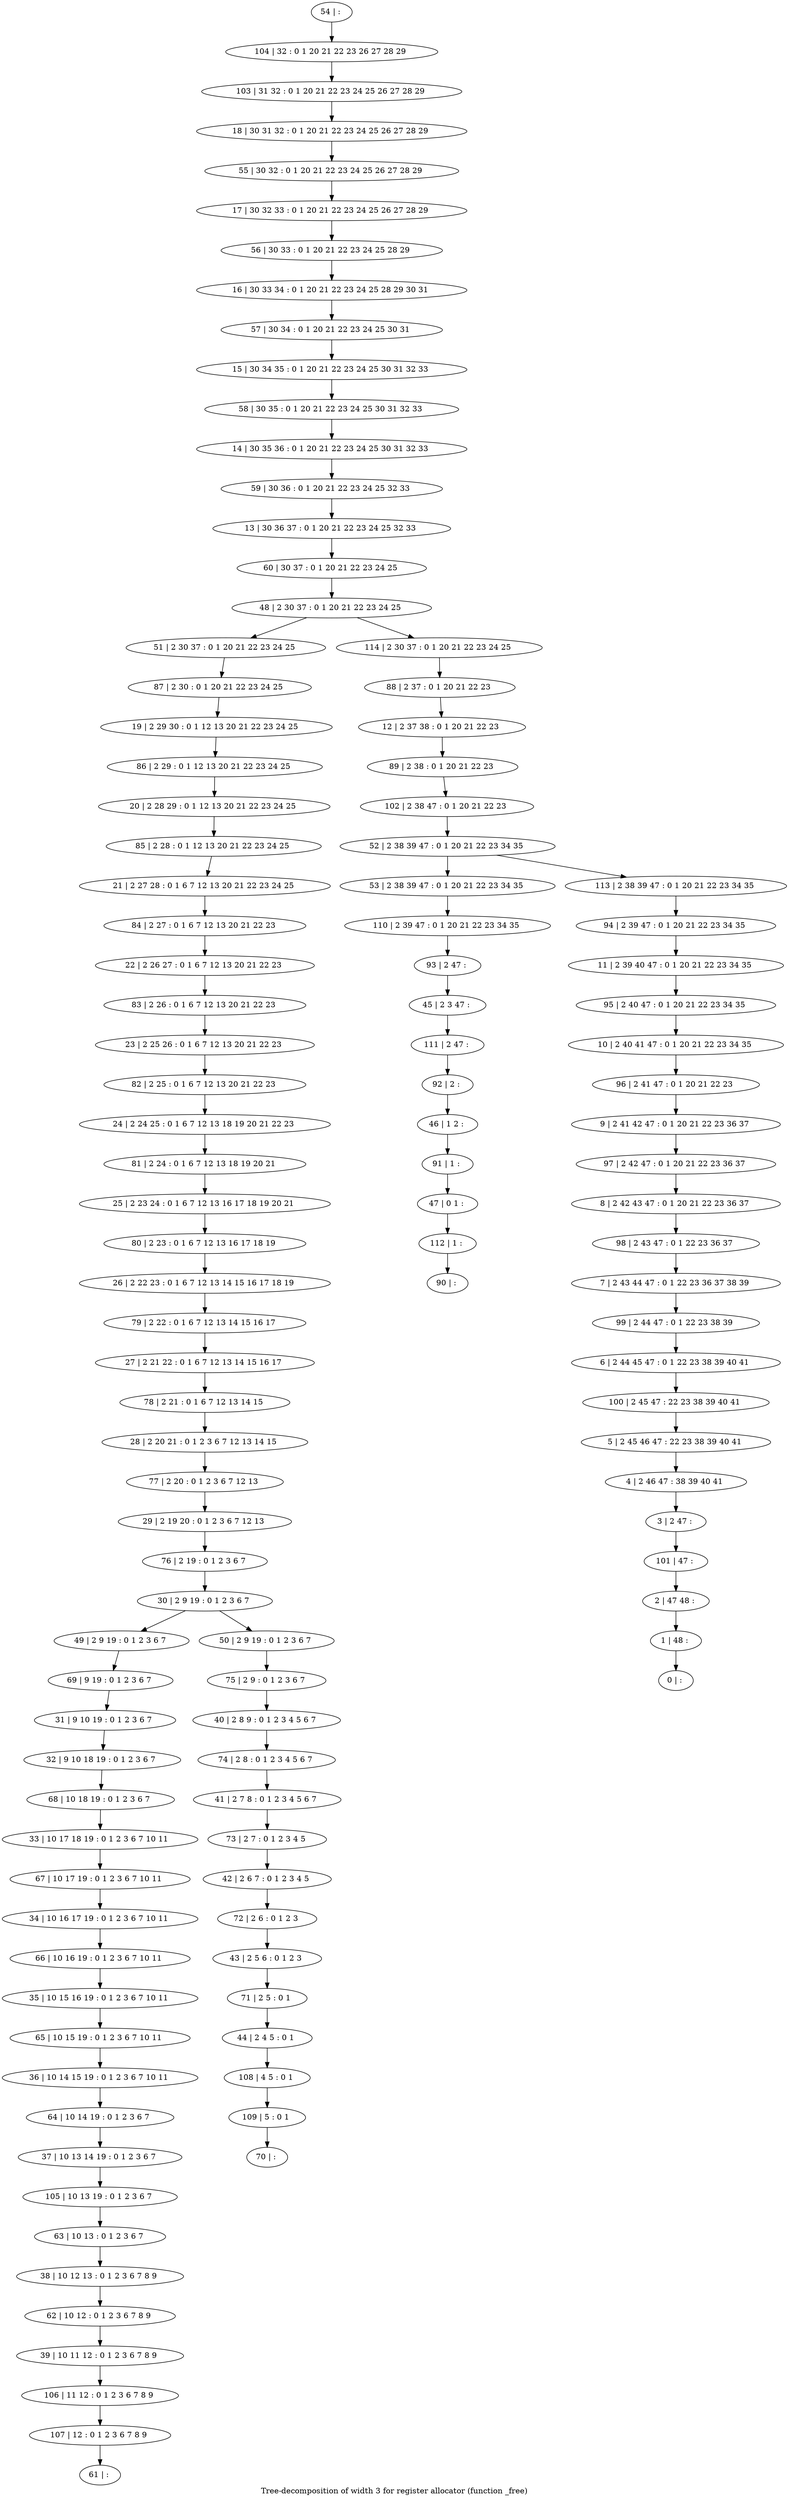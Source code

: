 digraph G {
graph [label="Tree-decomposition of width 3 for register allocator (function _free)"]
0[label="0 | : "];
1[label="1 | 48 : "];
2[label="2 | 47 48 : "];
3[label="3 | 2 47 : "];
4[label="4 | 2 46 47 : 38 39 40 41 "];
5[label="5 | 2 45 46 47 : 22 23 38 39 40 41 "];
6[label="6 | 2 44 45 47 : 0 1 22 23 38 39 40 41 "];
7[label="7 | 2 43 44 47 : 0 1 22 23 36 37 38 39 "];
8[label="8 | 2 42 43 47 : 0 1 20 21 22 23 36 37 "];
9[label="9 | 2 41 42 47 : 0 1 20 21 22 23 36 37 "];
10[label="10 | 2 40 41 47 : 0 1 20 21 22 23 34 35 "];
11[label="11 | 2 39 40 47 : 0 1 20 21 22 23 34 35 "];
12[label="12 | 2 37 38 : 0 1 20 21 22 23 "];
13[label="13 | 30 36 37 : 0 1 20 21 22 23 24 25 32 33 "];
14[label="14 | 30 35 36 : 0 1 20 21 22 23 24 25 30 31 32 33 "];
15[label="15 | 30 34 35 : 0 1 20 21 22 23 24 25 30 31 32 33 "];
16[label="16 | 30 33 34 : 0 1 20 21 22 23 24 25 28 29 30 31 "];
17[label="17 | 30 32 33 : 0 1 20 21 22 23 24 25 26 27 28 29 "];
18[label="18 | 30 31 32 : 0 1 20 21 22 23 24 25 26 27 28 29 "];
19[label="19 | 2 29 30 : 0 1 12 13 20 21 22 23 24 25 "];
20[label="20 | 2 28 29 : 0 1 12 13 20 21 22 23 24 25 "];
21[label="21 | 2 27 28 : 0 1 6 7 12 13 20 21 22 23 24 25 "];
22[label="22 | 2 26 27 : 0 1 6 7 12 13 20 21 22 23 "];
23[label="23 | 2 25 26 : 0 1 6 7 12 13 20 21 22 23 "];
24[label="24 | 2 24 25 : 0 1 6 7 12 13 18 19 20 21 22 23 "];
25[label="25 | 2 23 24 : 0 1 6 7 12 13 16 17 18 19 20 21 "];
26[label="26 | 2 22 23 : 0 1 6 7 12 13 14 15 16 17 18 19 "];
27[label="27 | 2 21 22 : 0 1 6 7 12 13 14 15 16 17 "];
28[label="28 | 2 20 21 : 0 1 2 3 6 7 12 13 14 15 "];
29[label="29 | 2 19 20 : 0 1 2 3 6 7 12 13 "];
30[label="30 | 2 9 19 : 0 1 2 3 6 7 "];
31[label="31 | 9 10 19 : 0 1 2 3 6 7 "];
32[label="32 | 9 10 18 19 : 0 1 2 3 6 7 "];
33[label="33 | 10 17 18 19 : 0 1 2 3 6 7 10 11 "];
34[label="34 | 10 16 17 19 : 0 1 2 3 6 7 10 11 "];
35[label="35 | 10 15 16 19 : 0 1 2 3 6 7 10 11 "];
36[label="36 | 10 14 15 19 : 0 1 2 3 6 7 10 11 "];
37[label="37 | 10 13 14 19 : 0 1 2 3 6 7 "];
38[label="38 | 10 12 13 : 0 1 2 3 6 7 8 9 "];
39[label="39 | 10 11 12 : 0 1 2 3 6 7 8 9 "];
40[label="40 | 2 8 9 : 0 1 2 3 4 5 6 7 "];
41[label="41 | 2 7 8 : 0 1 2 3 4 5 6 7 "];
42[label="42 | 2 6 7 : 0 1 2 3 4 5 "];
43[label="43 | 2 5 6 : 0 1 2 3 "];
44[label="44 | 2 4 5 : 0 1 "];
45[label="45 | 2 3 47 : "];
46[label="46 | 1 2 : "];
47[label="47 | 0 1 : "];
48[label="48 | 2 30 37 : 0 1 20 21 22 23 24 25 "];
49[label="49 | 2 9 19 : 0 1 2 3 6 7 "];
50[label="50 | 2 9 19 : 0 1 2 3 6 7 "];
51[label="51 | 2 30 37 : 0 1 20 21 22 23 24 25 "];
52[label="52 | 2 38 39 47 : 0 1 20 21 22 23 34 35 "];
53[label="53 | 2 38 39 47 : 0 1 20 21 22 23 34 35 "];
54[label="54 | : "];
55[label="55 | 30 32 : 0 1 20 21 22 23 24 25 26 27 28 29 "];
56[label="56 | 30 33 : 0 1 20 21 22 23 24 25 28 29 "];
57[label="57 | 30 34 : 0 1 20 21 22 23 24 25 30 31 "];
58[label="58 | 30 35 : 0 1 20 21 22 23 24 25 30 31 32 33 "];
59[label="59 | 30 36 : 0 1 20 21 22 23 24 25 32 33 "];
60[label="60 | 30 37 : 0 1 20 21 22 23 24 25 "];
61[label="61 | : "];
62[label="62 | 10 12 : 0 1 2 3 6 7 8 9 "];
63[label="63 | 10 13 : 0 1 2 3 6 7 "];
64[label="64 | 10 14 19 : 0 1 2 3 6 7 "];
65[label="65 | 10 15 19 : 0 1 2 3 6 7 10 11 "];
66[label="66 | 10 16 19 : 0 1 2 3 6 7 10 11 "];
67[label="67 | 10 17 19 : 0 1 2 3 6 7 10 11 "];
68[label="68 | 10 18 19 : 0 1 2 3 6 7 "];
69[label="69 | 9 19 : 0 1 2 3 6 7 "];
70[label="70 | : "];
71[label="71 | 2 5 : 0 1 "];
72[label="72 | 2 6 : 0 1 2 3 "];
73[label="73 | 2 7 : 0 1 2 3 4 5 "];
74[label="74 | 2 8 : 0 1 2 3 4 5 6 7 "];
75[label="75 | 2 9 : 0 1 2 3 6 7 "];
76[label="76 | 2 19 : 0 1 2 3 6 7 "];
77[label="77 | 2 20 : 0 1 2 3 6 7 12 13 "];
78[label="78 | 2 21 : 0 1 6 7 12 13 14 15 "];
79[label="79 | 2 22 : 0 1 6 7 12 13 14 15 16 17 "];
80[label="80 | 2 23 : 0 1 6 7 12 13 16 17 18 19 "];
81[label="81 | 2 24 : 0 1 6 7 12 13 18 19 20 21 "];
82[label="82 | 2 25 : 0 1 6 7 12 13 20 21 22 23 "];
83[label="83 | 2 26 : 0 1 6 7 12 13 20 21 22 23 "];
84[label="84 | 2 27 : 0 1 6 7 12 13 20 21 22 23 "];
85[label="85 | 2 28 : 0 1 12 13 20 21 22 23 24 25 "];
86[label="86 | 2 29 : 0 1 12 13 20 21 22 23 24 25 "];
87[label="87 | 2 30 : 0 1 20 21 22 23 24 25 "];
88[label="88 | 2 37 : 0 1 20 21 22 23 "];
89[label="89 | 2 38 : 0 1 20 21 22 23 "];
90[label="90 | : "];
91[label="91 | 1 : "];
92[label="92 | 2 : "];
93[label="93 | 2 47 : "];
94[label="94 | 2 39 47 : 0 1 20 21 22 23 34 35 "];
95[label="95 | 2 40 47 : 0 1 20 21 22 23 34 35 "];
96[label="96 | 2 41 47 : 0 1 20 21 22 23 "];
97[label="97 | 2 42 47 : 0 1 20 21 22 23 36 37 "];
98[label="98 | 2 43 47 : 0 1 22 23 36 37 "];
99[label="99 | 2 44 47 : 0 1 22 23 38 39 "];
100[label="100 | 2 45 47 : 22 23 38 39 40 41 "];
101[label="101 | 47 : "];
102[label="102 | 2 38 47 : 0 1 20 21 22 23 "];
103[label="103 | 31 32 : 0 1 20 21 22 23 24 25 26 27 28 29 "];
104[label="104 | 32 : 0 1 20 21 22 23 26 27 28 29 "];
105[label="105 | 10 13 19 : 0 1 2 3 6 7 "];
106[label="106 | 11 12 : 0 1 2 3 6 7 8 9 "];
107[label="107 | 12 : 0 1 2 3 6 7 8 9 "];
108[label="108 | 4 5 : 0 1 "];
109[label="109 | 5 : 0 1 "];
110[label="110 | 2 39 47 : 0 1 20 21 22 23 34 35 "];
111[label="111 | 2 47 : "];
112[label="112 | 1 : "];
113[label="113 | 2 38 39 47 : 0 1 20 21 22 23 34 35 "];
114[label="114 | 2 30 37 : 0 1 20 21 22 23 24 25 "];
31->32 ;
30->49 ;
30->50 ;
62->39 ;
38->62 ;
63->38 ;
64->37 ;
36->64 ;
65->36 ;
35->65 ;
66->35 ;
34->66 ;
67->34 ;
33->67 ;
68->33 ;
32->68 ;
69->31 ;
49->69 ;
71->44 ;
43->71 ;
72->43 ;
42->72 ;
73->42 ;
41->73 ;
74->41 ;
40->74 ;
75->40 ;
50->75 ;
76->30 ;
29->76 ;
77->29 ;
28->77 ;
78->28 ;
27->78 ;
79->27 ;
26->79 ;
80->26 ;
25->80 ;
81->25 ;
24->81 ;
82->24 ;
23->82 ;
83->23 ;
22->83 ;
84->22 ;
21->84 ;
85->21 ;
20->85 ;
86->20 ;
19->86 ;
87->19 ;
51->87 ;
91->47 ;
46->91 ;
92->46 ;
93->45 ;
105->63 ;
37->105 ;
39->106 ;
107->61 ;
106->107 ;
44->108 ;
109->70 ;
108->109 ;
110->93 ;
53->110 ;
111->92 ;
45->111 ;
112->90 ;
47->112 ;
54->104 ;
104->103 ;
103->18 ;
18->55 ;
55->17 ;
17->56 ;
56->16 ;
16->57 ;
57->15 ;
15->58 ;
58->14 ;
14->59 ;
59->13 ;
13->60 ;
60->48 ;
88->12 ;
12->89 ;
89->102 ;
102->52 ;
94->11 ;
11->95 ;
95->10 ;
10->96 ;
96->9 ;
9->97 ;
97->8 ;
8->98 ;
98->7 ;
7->99 ;
99->6 ;
6->100 ;
100->5 ;
5->4 ;
4->3 ;
3->101 ;
101->2 ;
2->1 ;
1->0 ;
113->94 ;
114->88 ;
52->53 ;
52->113 ;
48->51 ;
48->114 ;
}
